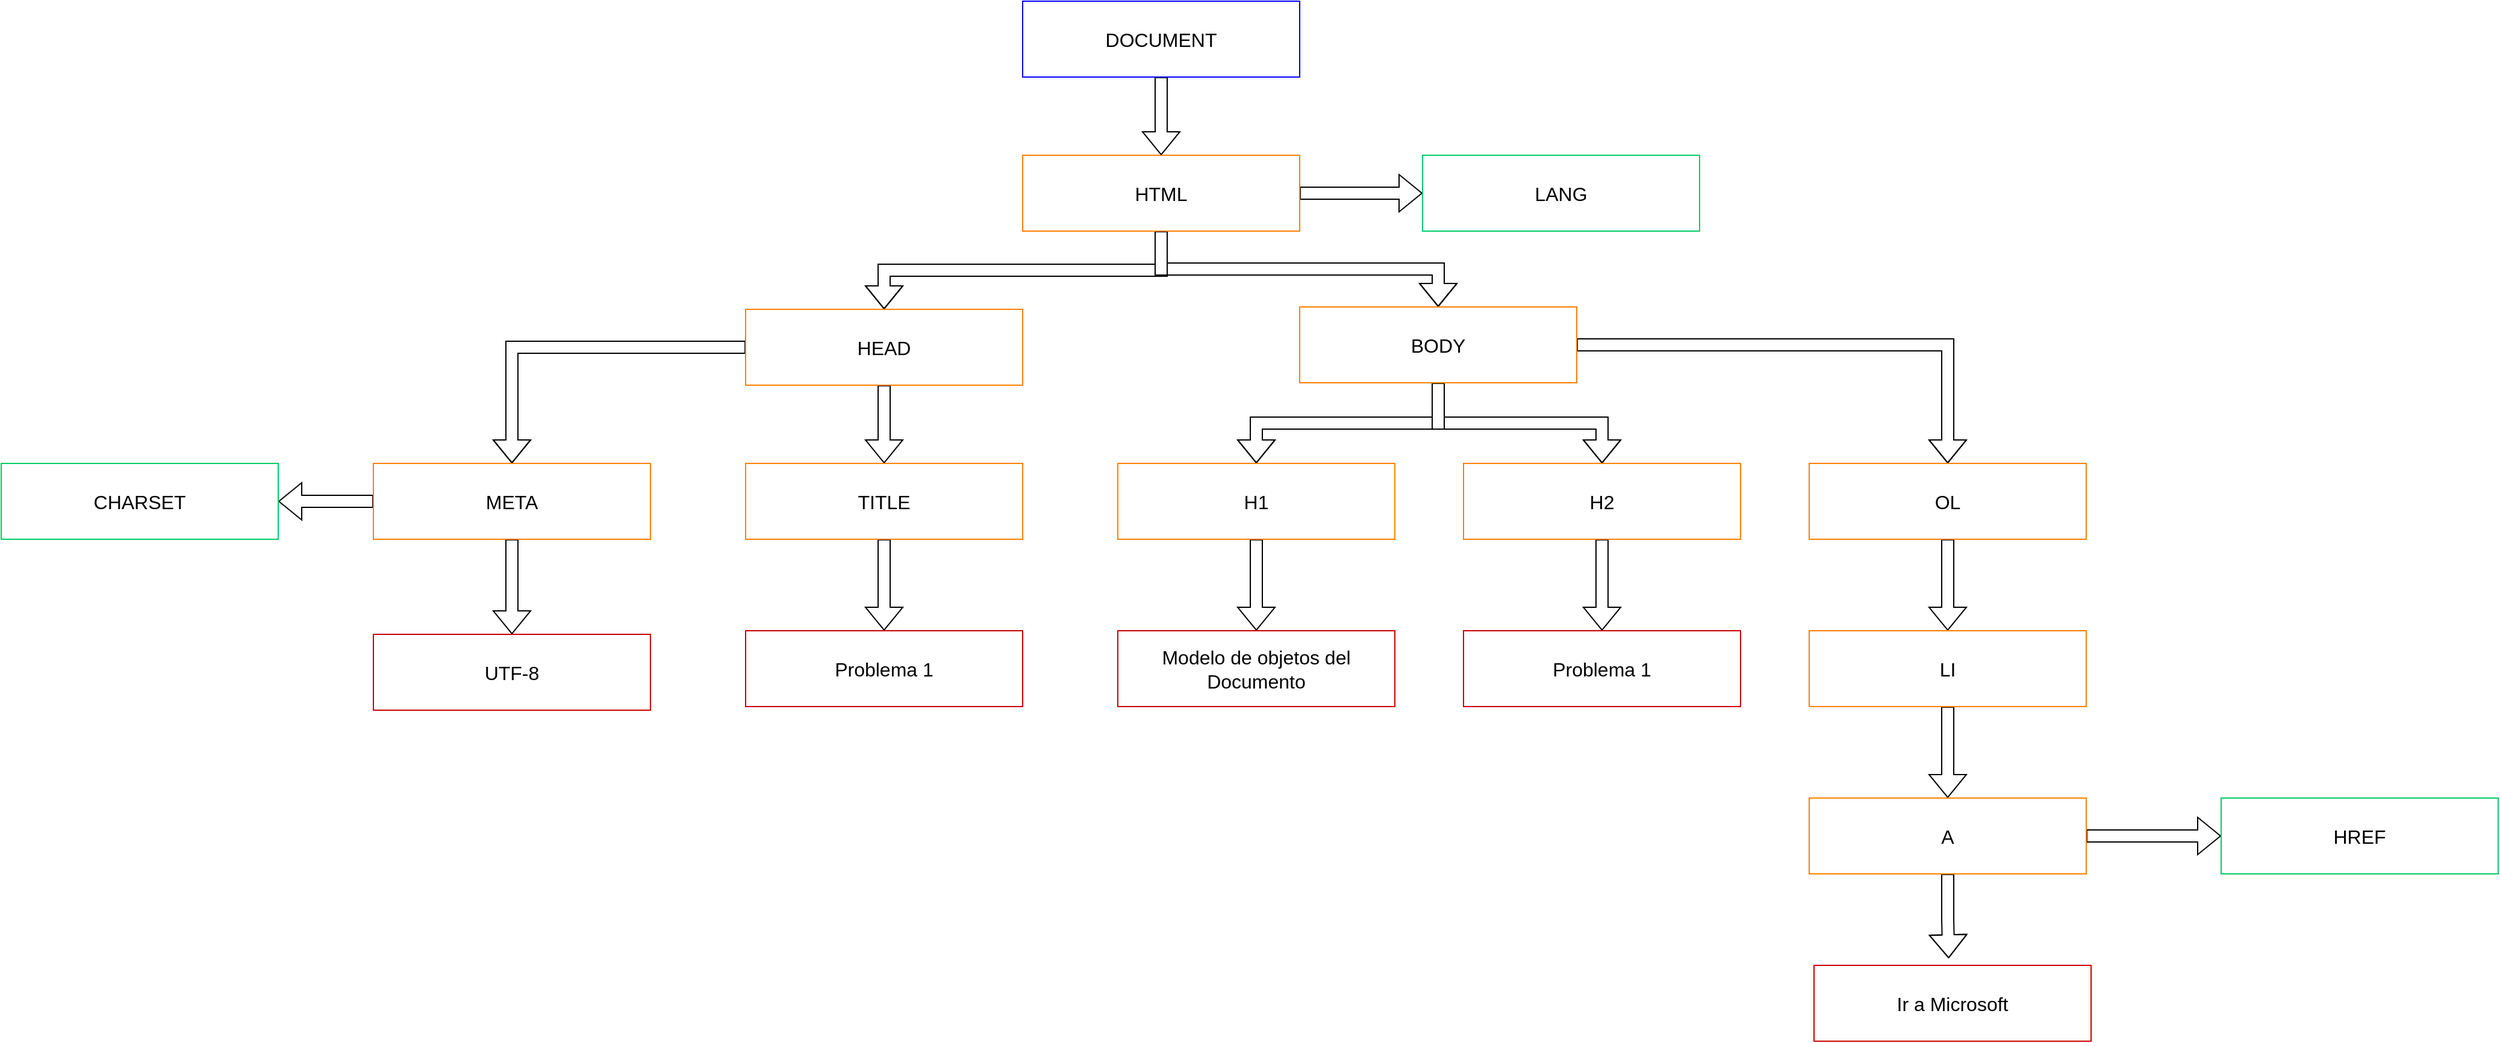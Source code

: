 <mxfile version="21.2.8">
  <diagram name="Página-1" id="LJZ_8FZJ3uyd9Y1cEcLq">
    <mxGraphModel dx="2864" dy="887" grid="0" gridSize="10" guides="1" tooltips="1" connect="1" arrows="1" fold="1" page="0" pageScale="1" pageWidth="827" pageHeight="1169" math="0" shadow="0">
      <root>
        <mxCell id="0" />
        <mxCell id="1" parent="0" />
        <mxCell id="bbGllqv6a2Wm8L2kT-pA-18" value="" style="edgeStyle=orthogonalEdgeStyle;shape=flexArrow;rounded=0;orthogonalLoop=1;jettySize=auto;html=1;" edge="1" parent="1" source="bbGllqv6a2Wm8L2kT-pA-1" target="bbGllqv6a2Wm8L2kT-pA-2">
          <mxGeometry relative="1" as="geometry" />
        </mxCell>
        <mxCell id="bbGllqv6a2Wm8L2kT-pA-1" value="DOCUMENT" style="rounded=0;whiteSpace=wrap;html=1;fontSize=16;strokeColor=#0000FF;" vertex="1" parent="1">
          <mxGeometry x="173" y="34" width="230" height="63" as="geometry" />
        </mxCell>
        <mxCell id="bbGllqv6a2Wm8L2kT-pA-21" style="edgeStyle=orthogonalEdgeStyle;shape=flexArrow;rounded=0;orthogonalLoop=1;jettySize=auto;html=1;" edge="1" parent="1" source="bbGllqv6a2Wm8L2kT-pA-2" target="bbGllqv6a2Wm8L2kT-pA-4">
          <mxGeometry relative="1" as="geometry" />
        </mxCell>
        <mxCell id="bbGllqv6a2Wm8L2kT-pA-22" style="edgeStyle=orthogonalEdgeStyle;shape=flexArrow;rounded=0;orthogonalLoop=1;jettySize=auto;html=1;" edge="1" parent="1" source="bbGllqv6a2Wm8L2kT-pA-2" target="bbGllqv6a2Wm8L2kT-pA-5">
          <mxGeometry relative="1" as="geometry" />
        </mxCell>
        <mxCell id="bbGllqv6a2Wm8L2kT-pA-23" style="edgeStyle=orthogonalEdgeStyle;shape=flexArrow;rounded=0;orthogonalLoop=1;jettySize=auto;html=1;" edge="1" parent="1" source="bbGllqv6a2Wm8L2kT-pA-2" target="bbGllqv6a2Wm8L2kT-pA-3">
          <mxGeometry relative="1" as="geometry" />
        </mxCell>
        <mxCell id="bbGllqv6a2Wm8L2kT-pA-2" value="HTML" style="rounded=0;whiteSpace=wrap;html=1;fontSize=16;strokeColor=#FF8000;" vertex="1" parent="1">
          <mxGeometry x="173" y="162" width="230" height="63" as="geometry" />
        </mxCell>
        <mxCell id="bbGllqv6a2Wm8L2kT-pA-3" value="LANG" style="rounded=0;whiteSpace=wrap;html=1;fontSize=16;strokeColor=#00CC66;" vertex="1" parent="1">
          <mxGeometry x="505" y="162" width="230" height="63" as="geometry" />
        </mxCell>
        <mxCell id="bbGllqv6a2Wm8L2kT-pA-24" style="edgeStyle=orthogonalEdgeStyle;shape=flexArrow;rounded=0;orthogonalLoop=1;jettySize=auto;html=1;entryX=0.5;entryY=0;entryDx=0;entryDy=0;" edge="1" parent="1" source="bbGllqv6a2Wm8L2kT-pA-4" target="bbGllqv6a2Wm8L2kT-pA-6">
          <mxGeometry relative="1" as="geometry" />
        </mxCell>
        <mxCell id="bbGllqv6a2Wm8L2kT-pA-37" style="edgeStyle=orthogonalEdgeStyle;shape=flexArrow;rounded=0;orthogonalLoop=1;jettySize=auto;html=1;entryX=0.5;entryY=0;entryDx=0;entryDy=0;" edge="1" parent="1" source="bbGllqv6a2Wm8L2kT-pA-4" target="bbGllqv6a2Wm8L2kT-pA-36">
          <mxGeometry relative="1" as="geometry" />
        </mxCell>
        <mxCell id="bbGllqv6a2Wm8L2kT-pA-4" value="HEAD" style="rounded=0;whiteSpace=wrap;html=1;fontSize=16;strokeColor=#FF8000;" vertex="1" parent="1">
          <mxGeometry x="-57" y="290" width="230" height="63" as="geometry" />
        </mxCell>
        <mxCell id="bbGllqv6a2Wm8L2kT-pA-26" style="edgeStyle=orthogonalEdgeStyle;shape=flexArrow;rounded=0;orthogonalLoop=1;jettySize=auto;html=1;" edge="1" parent="1" source="bbGllqv6a2Wm8L2kT-pA-5" target="bbGllqv6a2Wm8L2kT-pA-7">
          <mxGeometry relative="1" as="geometry" />
        </mxCell>
        <mxCell id="bbGllqv6a2Wm8L2kT-pA-27" style="edgeStyle=orthogonalEdgeStyle;shape=flexArrow;rounded=0;orthogonalLoop=1;jettySize=auto;html=1;" edge="1" parent="1" source="bbGllqv6a2Wm8L2kT-pA-5" target="bbGllqv6a2Wm8L2kT-pA-8">
          <mxGeometry relative="1" as="geometry" />
        </mxCell>
        <mxCell id="bbGllqv6a2Wm8L2kT-pA-28" style="edgeStyle=orthogonalEdgeStyle;shape=flexArrow;rounded=0;orthogonalLoop=1;jettySize=auto;html=1;entryX=0.5;entryY=0;entryDx=0;entryDy=0;" edge="1" parent="1" source="bbGllqv6a2Wm8L2kT-pA-5" target="bbGllqv6a2Wm8L2kT-pA-9">
          <mxGeometry relative="1" as="geometry" />
        </mxCell>
        <mxCell id="bbGllqv6a2Wm8L2kT-pA-5" value="BODY" style="rounded=0;whiteSpace=wrap;html=1;fontSize=16;strokeColor=#FF8000;" vertex="1" parent="1">
          <mxGeometry x="403" y="288" width="230" height="63" as="geometry" />
        </mxCell>
        <mxCell id="bbGllqv6a2Wm8L2kT-pA-25" style="edgeStyle=orthogonalEdgeStyle;shape=flexArrow;rounded=0;orthogonalLoop=1;jettySize=auto;html=1;" edge="1" parent="1" source="bbGllqv6a2Wm8L2kT-pA-6" target="bbGllqv6a2Wm8L2kT-pA-17">
          <mxGeometry relative="1" as="geometry" />
        </mxCell>
        <mxCell id="bbGllqv6a2Wm8L2kT-pA-6" value="TITLE" style="rounded=0;whiteSpace=wrap;html=1;fontSize=16;strokeColor=#FF8000;" vertex="1" parent="1">
          <mxGeometry x="-57" y="418" width="230" height="63" as="geometry" />
        </mxCell>
        <mxCell id="bbGllqv6a2Wm8L2kT-pA-29" style="edgeStyle=orthogonalEdgeStyle;shape=flexArrow;rounded=0;orthogonalLoop=1;jettySize=auto;html=1;" edge="1" parent="1" source="bbGllqv6a2Wm8L2kT-pA-7" target="bbGllqv6a2Wm8L2kT-pA-15">
          <mxGeometry relative="1" as="geometry" />
        </mxCell>
        <mxCell id="bbGllqv6a2Wm8L2kT-pA-7" value="H1" style="rounded=0;whiteSpace=wrap;html=1;fontSize=16;strokeColor=#FF8000;" vertex="1" parent="1">
          <mxGeometry x="252" y="418" width="230" height="63" as="geometry" />
        </mxCell>
        <mxCell id="bbGllqv6a2Wm8L2kT-pA-30" style="edgeStyle=orthogonalEdgeStyle;shape=flexArrow;rounded=0;orthogonalLoop=1;jettySize=auto;html=1;entryX=0.5;entryY=0;entryDx=0;entryDy=0;" edge="1" parent="1" source="bbGllqv6a2Wm8L2kT-pA-8" target="bbGllqv6a2Wm8L2kT-pA-14">
          <mxGeometry relative="1" as="geometry" />
        </mxCell>
        <mxCell id="bbGllqv6a2Wm8L2kT-pA-8" value="H2" style="rounded=0;whiteSpace=wrap;html=1;fontSize=16;strokeColor=#FF8000;" vertex="1" parent="1">
          <mxGeometry x="539" y="418" width="230" height="63" as="geometry" />
        </mxCell>
        <mxCell id="bbGllqv6a2Wm8L2kT-pA-31" style="edgeStyle=orthogonalEdgeStyle;shape=flexArrow;rounded=0;orthogonalLoop=1;jettySize=auto;html=1;entryX=0.5;entryY=0;entryDx=0;entryDy=0;" edge="1" parent="1" source="bbGllqv6a2Wm8L2kT-pA-9" target="bbGllqv6a2Wm8L2kT-pA-10">
          <mxGeometry relative="1" as="geometry" />
        </mxCell>
        <mxCell id="bbGllqv6a2Wm8L2kT-pA-9" value="OL" style="rounded=0;whiteSpace=wrap;html=1;fontSize=16;strokeColor=#FF8000;" vertex="1" parent="1">
          <mxGeometry x="826" y="418" width="230" height="63" as="geometry" />
        </mxCell>
        <mxCell id="bbGllqv6a2Wm8L2kT-pA-32" style="edgeStyle=orthogonalEdgeStyle;shape=flexArrow;rounded=0;orthogonalLoop=1;jettySize=auto;html=1;entryX=0.5;entryY=0;entryDx=0;entryDy=0;" edge="1" parent="1" source="bbGllqv6a2Wm8L2kT-pA-10" target="bbGllqv6a2Wm8L2kT-pA-11">
          <mxGeometry relative="1" as="geometry" />
        </mxCell>
        <mxCell id="bbGllqv6a2Wm8L2kT-pA-10" value="LI" style="rounded=0;whiteSpace=wrap;html=1;fontSize=16;strokeColor=#FF8000;" vertex="1" parent="1">
          <mxGeometry x="826" y="557" width="230" height="63" as="geometry" />
        </mxCell>
        <mxCell id="bbGllqv6a2Wm8L2kT-pA-34" style="edgeStyle=orthogonalEdgeStyle;shape=flexArrow;rounded=0;orthogonalLoop=1;jettySize=auto;html=1;entryX=0.486;entryY=-0.093;entryDx=0;entryDy=0;entryPerimeter=0;" edge="1" parent="1" source="bbGllqv6a2Wm8L2kT-pA-11" target="bbGllqv6a2Wm8L2kT-pA-13">
          <mxGeometry relative="1" as="geometry" />
        </mxCell>
        <mxCell id="bbGllqv6a2Wm8L2kT-pA-35" style="edgeStyle=orthogonalEdgeStyle;shape=flexArrow;rounded=0;orthogonalLoop=1;jettySize=auto;html=1;entryX=0;entryY=0.5;entryDx=0;entryDy=0;" edge="1" parent="1" source="bbGllqv6a2Wm8L2kT-pA-11" target="bbGllqv6a2Wm8L2kT-pA-12">
          <mxGeometry relative="1" as="geometry" />
        </mxCell>
        <mxCell id="bbGllqv6a2Wm8L2kT-pA-11" value="A" style="rounded=0;whiteSpace=wrap;html=1;fontSize=16;strokeColor=#FF8000;" vertex="1" parent="1">
          <mxGeometry x="826" y="696" width="230" height="63" as="geometry" />
        </mxCell>
        <mxCell id="bbGllqv6a2Wm8L2kT-pA-12" value="HREF" style="rounded=0;whiteSpace=wrap;html=1;fontSize=16;strokeColor=#00CC66;" vertex="1" parent="1">
          <mxGeometry x="1168" y="696" width="230" height="63" as="geometry" />
        </mxCell>
        <mxCell id="bbGllqv6a2Wm8L2kT-pA-13" value="Ir a Microsoft" style="rounded=0;whiteSpace=wrap;html=1;fontSize=16;strokeColor=#CC0000;" vertex="1" parent="1">
          <mxGeometry x="830" y="835" width="230" height="63" as="geometry" />
        </mxCell>
        <mxCell id="bbGllqv6a2Wm8L2kT-pA-14" value="Problema 1" style="rounded=0;whiteSpace=wrap;html=1;fontSize=16;strokeColor=#CC0000;" vertex="1" parent="1">
          <mxGeometry x="539" y="557" width="230" height="63" as="geometry" />
        </mxCell>
        <mxCell id="bbGllqv6a2Wm8L2kT-pA-15" value="Modelo de objetos del Documento" style="rounded=0;whiteSpace=wrap;html=1;fontSize=16;strokeColor=#CC0000;" vertex="1" parent="1">
          <mxGeometry x="252" y="557" width="230" height="63" as="geometry" />
        </mxCell>
        <mxCell id="bbGllqv6a2Wm8L2kT-pA-17" value="Problema 1" style="rounded=0;whiteSpace=wrap;html=1;fontSize=16;strokeColor=#CC0000;" vertex="1" parent="1">
          <mxGeometry x="-57" y="557" width="230" height="63" as="geometry" />
        </mxCell>
        <mxCell id="bbGllqv6a2Wm8L2kT-pA-41" style="edgeStyle=orthogonalEdgeStyle;shape=flexArrow;rounded=0;orthogonalLoop=1;jettySize=auto;html=1;entryX=0.5;entryY=0;entryDx=0;entryDy=0;" edge="1" parent="1" source="bbGllqv6a2Wm8L2kT-pA-36" target="bbGllqv6a2Wm8L2kT-pA-40">
          <mxGeometry relative="1" as="geometry" />
        </mxCell>
        <mxCell id="bbGllqv6a2Wm8L2kT-pA-42" style="edgeStyle=orthogonalEdgeStyle;shape=flexArrow;rounded=0;orthogonalLoop=1;jettySize=auto;html=1;entryX=1;entryY=0.5;entryDx=0;entryDy=0;" edge="1" parent="1" source="bbGllqv6a2Wm8L2kT-pA-36" target="bbGllqv6a2Wm8L2kT-pA-38">
          <mxGeometry relative="1" as="geometry" />
        </mxCell>
        <mxCell id="bbGllqv6a2Wm8L2kT-pA-36" value="META" style="rounded=0;whiteSpace=wrap;html=1;fontSize=16;strokeColor=#FF8000;" vertex="1" parent="1">
          <mxGeometry x="-366" y="418" width="230" height="63" as="geometry" />
        </mxCell>
        <mxCell id="bbGllqv6a2Wm8L2kT-pA-38" value="CHARSET" style="rounded=0;whiteSpace=wrap;html=1;fontSize=16;strokeColor=#00CC66;" vertex="1" parent="1">
          <mxGeometry x="-675" y="418" width="230" height="63" as="geometry" />
        </mxCell>
        <mxCell id="bbGllqv6a2Wm8L2kT-pA-40" value="UTF-8" style="rounded=0;whiteSpace=wrap;html=1;fontSize=16;strokeColor=#CC0000;" vertex="1" parent="1">
          <mxGeometry x="-366" y="560" width="230" height="63" as="geometry" />
        </mxCell>
      </root>
    </mxGraphModel>
  </diagram>
</mxfile>
